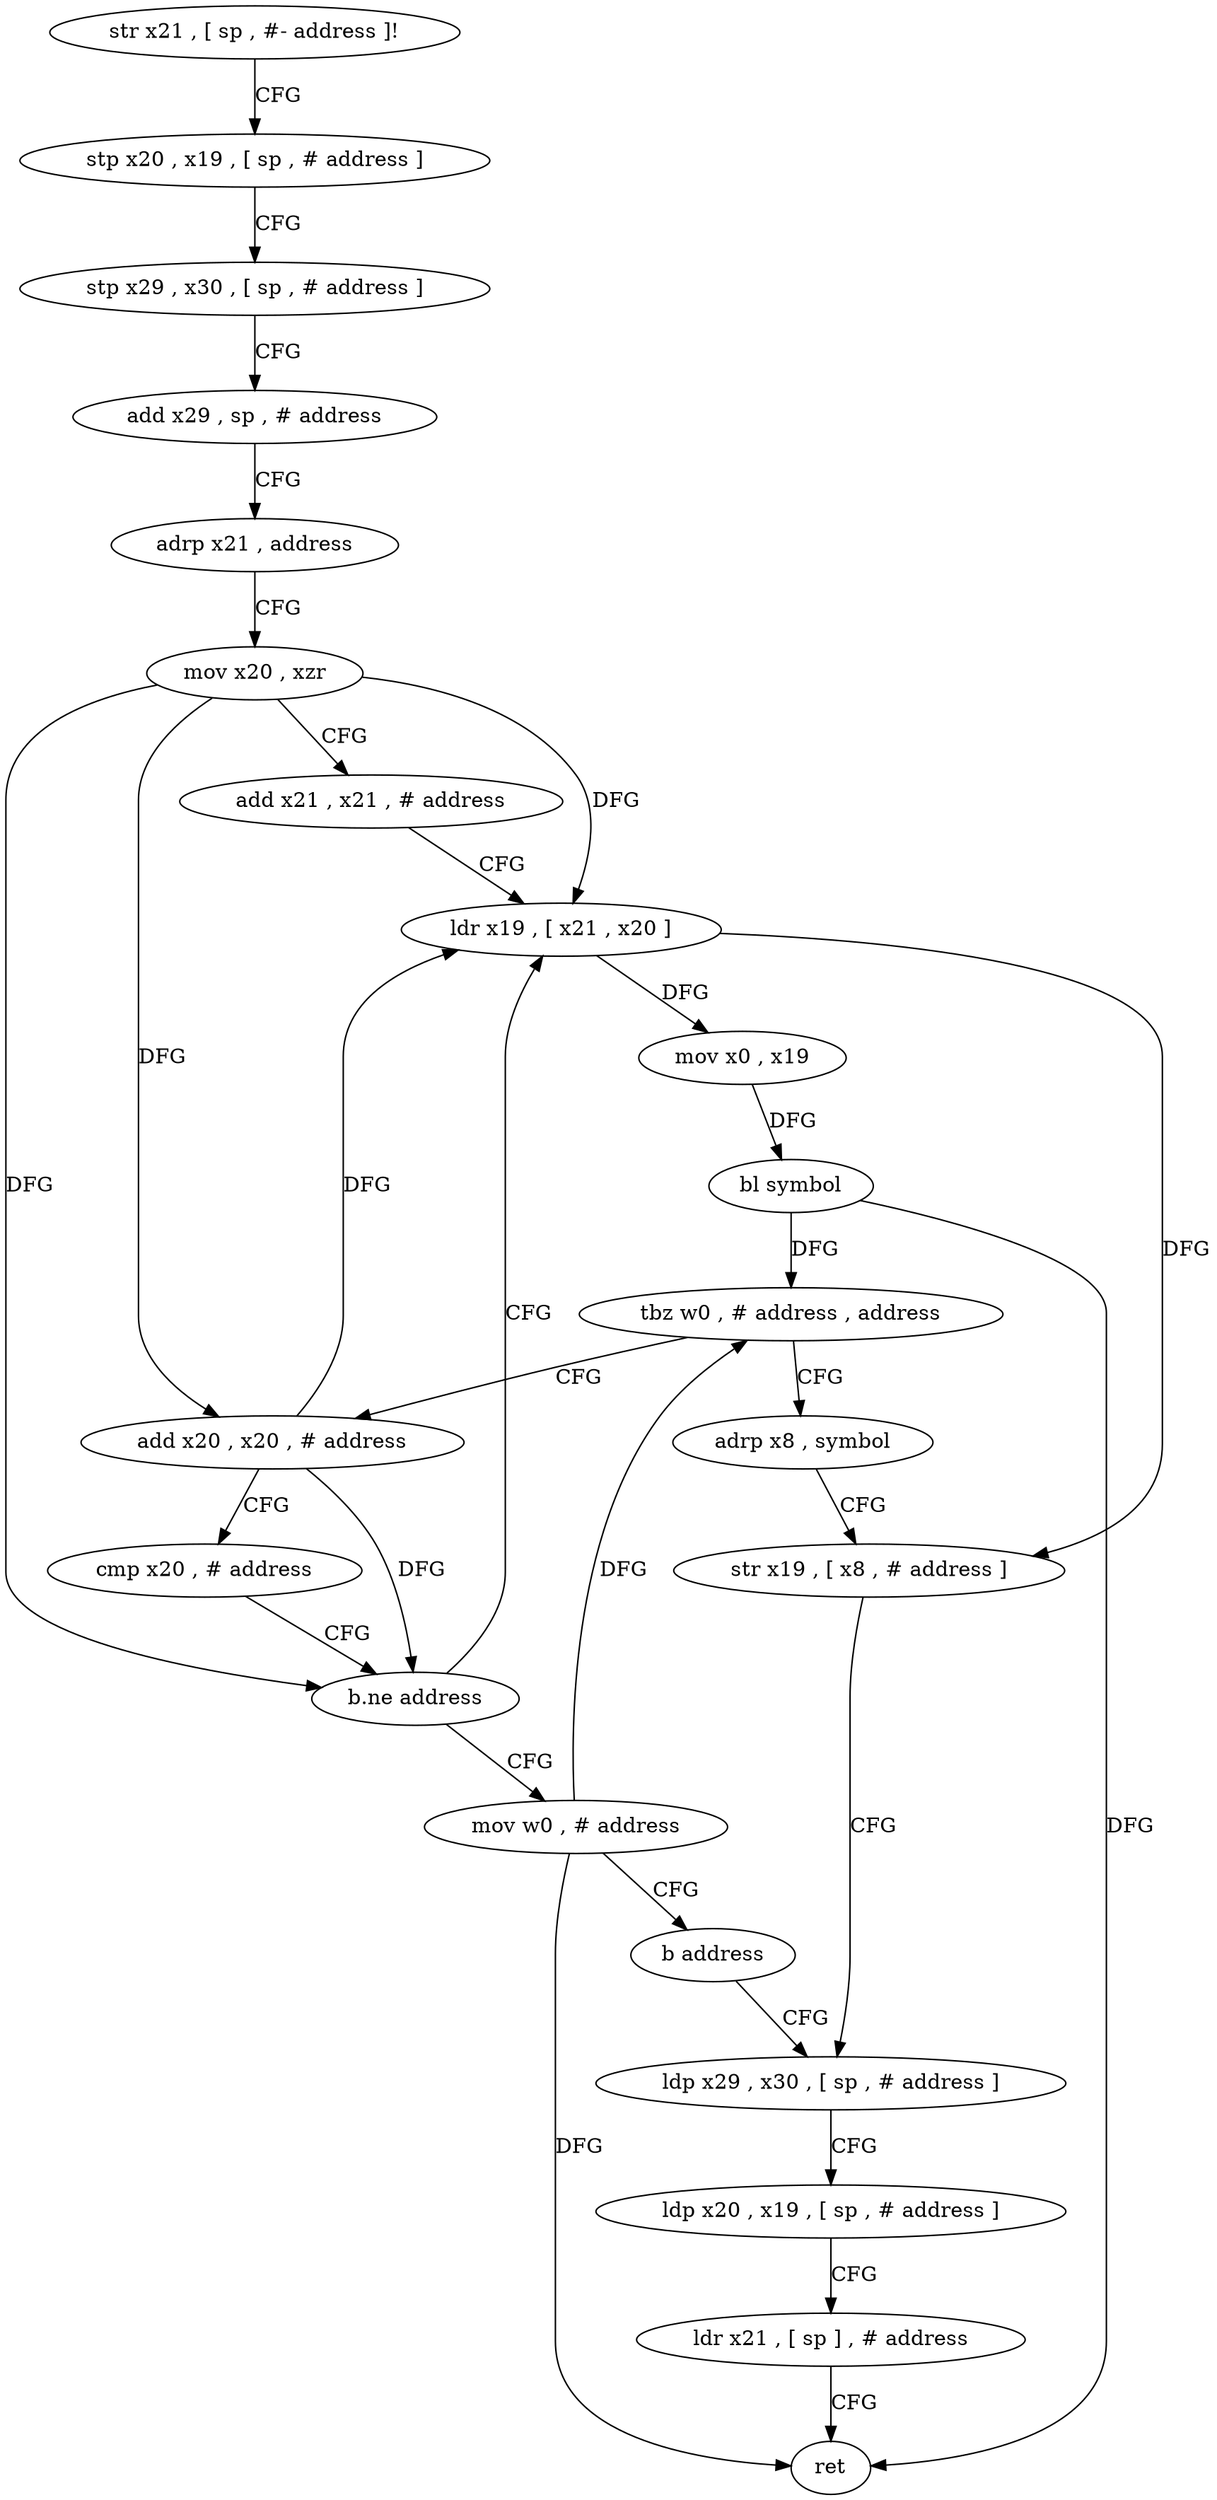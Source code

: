 digraph "func" {
"4203948" [label = "str x21 , [ sp , #- address ]!" ]
"4203952" [label = "stp x20 , x19 , [ sp , # address ]" ]
"4203956" [label = "stp x29 , x30 , [ sp , # address ]" ]
"4203960" [label = "add x29 , sp , # address" ]
"4203964" [label = "adrp x21 , address" ]
"4203968" [label = "mov x20 , xzr" ]
"4203972" [label = "add x21 , x21 , # address" ]
"4203976" [label = "ldr x19 , [ x21 , x20 ]" ]
"4204012" [label = "adrp x8 , symbol" ]
"4204016" [label = "str x19 , [ x8 , # address ]" ]
"4204020" [label = "ldp x29 , x30 , [ sp , # address ]" ]
"4203992" [label = "add x20 , x20 , # address" ]
"4203996" [label = "cmp x20 , # address" ]
"4204000" [label = "b.ne address" ]
"4204004" [label = "mov w0 , # address" ]
"4203980" [label = "mov x0 , x19" ]
"4203984" [label = "bl symbol" ]
"4203988" [label = "tbz w0 , # address , address" ]
"4204008" [label = "b address" ]
"4204024" [label = "ldp x20 , x19 , [ sp , # address ]" ]
"4204028" [label = "ldr x21 , [ sp ] , # address" ]
"4204032" [label = "ret" ]
"4203948" -> "4203952" [ label = "CFG" ]
"4203952" -> "4203956" [ label = "CFG" ]
"4203956" -> "4203960" [ label = "CFG" ]
"4203960" -> "4203964" [ label = "CFG" ]
"4203964" -> "4203968" [ label = "CFG" ]
"4203968" -> "4203972" [ label = "CFG" ]
"4203968" -> "4203976" [ label = "DFG" ]
"4203968" -> "4203992" [ label = "DFG" ]
"4203968" -> "4204000" [ label = "DFG" ]
"4203972" -> "4203976" [ label = "CFG" ]
"4203976" -> "4203980" [ label = "DFG" ]
"4203976" -> "4204016" [ label = "DFG" ]
"4204012" -> "4204016" [ label = "CFG" ]
"4204016" -> "4204020" [ label = "CFG" ]
"4204020" -> "4204024" [ label = "CFG" ]
"4203992" -> "4203996" [ label = "CFG" ]
"4203992" -> "4203976" [ label = "DFG" ]
"4203992" -> "4204000" [ label = "DFG" ]
"4203996" -> "4204000" [ label = "CFG" ]
"4204000" -> "4203976" [ label = "CFG" ]
"4204000" -> "4204004" [ label = "CFG" ]
"4204004" -> "4204008" [ label = "CFG" ]
"4204004" -> "4203988" [ label = "DFG" ]
"4204004" -> "4204032" [ label = "DFG" ]
"4203980" -> "4203984" [ label = "DFG" ]
"4203984" -> "4203988" [ label = "DFG" ]
"4203984" -> "4204032" [ label = "DFG" ]
"4203988" -> "4204012" [ label = "CFG" ]
"4203988" -> "4203992" [ label = "CFG" ]
"4204008" -> "4204020" [ label = "CFG" ]
"4204024" -> "4204028" [ label = "CFG" ]
"4204028" -> "4204032" [ label = "CFG" ]
}
